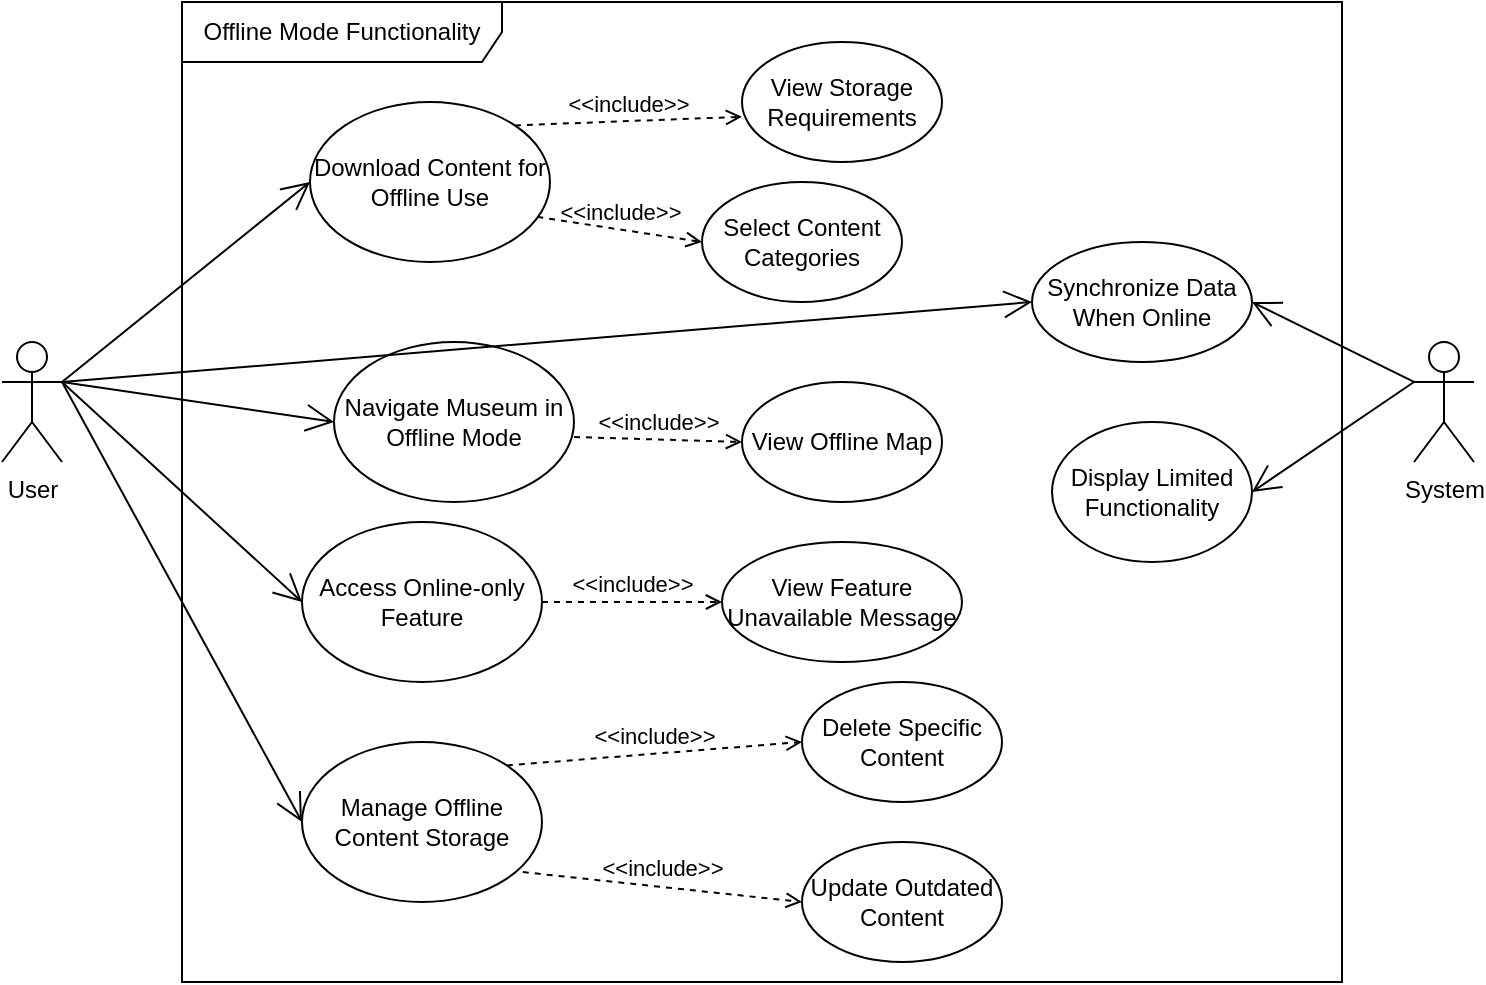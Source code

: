 <mxfile version="26.1.1">
  <diagram id="C5RBs43oDa-KdzZeNtuy" name="Page-1">
    <mxGraphModel dx="1290" dy="557" grid="1" gridSize="10" guides="1" tooltips="1" connect="1" arrows="1" fold="1" page="1" pageScale="1" pageWidth="827" pageHeight="1169" math="0" shadow="0">
      <root>
        <mxCell id="WIyWlLk6GJQsqaUBKTNV-0" />
        <mxCell id="WIyWlLk6GJQsqaUBKTNV-1" parent="WIyWlLk6GJQsqaUBKTNV-0" />
        <mxCell id="lv9YnxyCzNiJ2VLWQXhp-0" value="Offline Mode Functionality" style="shape=umlFrame;whiteSpace=wrap;html=1;pointerEvents=0;recursiveResize=0;container=1;collapsible=0;width=160;" parent="WIyWlLk6GJQsqaUBKTNV-1" vertex="1">
          <mxGeometry x="230" y="150" width="580" height="490" as="geometry" />
        </mxCell>
        <mxCell id="lv9YnxyCzNiJ2VLWQXhp-1" value="Download Content for Offline Use" style="ellipse;whiteSpace=wrap;html=1;" parent="lv9YnxyCzNiJ2VLWQXhp-0" vertex="1">
          <mxGeometry x="64" y="50" width="120" height="80" as="geometry" />
        </mxCell>
        <mxCell id="lv9YnxyCzNiJ2VLWQXhp-2" value="View Storage Requirements" style="ellipse;whiteSpace=wrap;html=1;" parent="lv9YnxyCzNiJ2VLWQXhp-0" vertex="1">
          <mxGeometry x="280" y="20" width="100" height="60" as="geometry" />
        </mxCell>
        <mxCell id="lv9YnxyCzNiJ2VLWQXhp-3" value="Select Content Categories" style="ellipse;whiteSpace=wrap;html=1;" parent="lv9YnxyCzNiJ2VLWQXhp-0" vertex="1">
          <mxGeometry x="260" y="90" width="100" height="60" as="geometry" />
        </mxCell>
        <mxCell id="lv9YnxyCzNiJ2VLWQXhp-4" value="Navigate Museum in Offline Mode" style="ellipse;whiteSpace=wrap;html=1;" parent="lv9YnxyCzNiJ2VLWQXhp-0" vertex="1">
          <mxGeometry x="76" y="170" width="120" height="80" as="geometry" />
        </mxCell>
        <mxCell id="lv9YnxyCzNiJ2VLWQXhp-5" value="View Offline Map" style="ellipse;whiteSpace=wrap;html=1;" parent="lv9YnxyCzNiJ2VLWQXhp-0" vertex="1">
          <mxGeometry x="280" y="190" width="100" height="60" as="geometry" />
        </mxCell>
        <mxCell id="lv9YnxyCzNiJ2VLWQXhp-6" value="Access Online-only Feature" style="ellipse;whiteSpace=wrap;html=1;" parent="lv9YnxyCzNiJ2VLWQXhp-0" vertex="1">
          <mxGeometry x="60" y="260" width="120" height="80" as="geometry" />
        </mxCell>
        <mxCell id="lv9YnxyCzNiJ2VLWQXhp-7" value="View Feature Unavailable Message" style="ellipse;whiteSpace=wrap;html=1;" parent="lv9YnxyCzNiJ2VLWQXhp-0" vertex="1">
          <mxGeometry x="270" y="270" width="120" height="60" as="geometry" />
        </mxCell>
        <mxCell id="lv9YnxyCzNiJ2VLWQXhp-8" value="Synchronize Data When Online" style="ellipse;whiteSpace=wrap;html=1;" parent="lv9YnxyCzNiJ2VLWQXhp-0" vertex="1">
          <mxGeometry x="425" y="120" width="110" height="60" as="geometry" />
        </mxCell>
        <mxCell id="lv9YnxyCzNiJ2VLWQXhp-10" value="Manage Offline Content Storage" style="ellipse;whiteSpace=wrap;html=1;" parent="lv9YnxyCzNiJ2VLWQXhp-0" vertex="1">
          <mxGeometry x="60" y="370" width="120" height="80" as="geometry" />
        </mxCell>
        <mxCell id="lv9YnxyCzNiJ2VLWQXhp-11" value="Delete Specific Content" style="ellipse;whiteSpace=wrap;html=1;" parent="lv9YnxyCzNiJ2VLWQXhp-0" vertex="1">
          <mxGeometry x="310" y="340" width="100" height="60" as="geometry" />
        </mxCell>
        <mxCell id="lv9YnxyCzNiJ2VLWQXhp-12" value="Update Outdated Content" style="ellipse;whiteSpace=wrap;html=1;" parent="lv9YnxyCzNiJ2VLWQXhp-0" vertex="1">
          <mxGeometry x="310" y="420" width="100" height="60" as="geometry" />
        </mxCell>
        <mxCell id="lv9YnxyCzNiJ2VLWQXhp-13" value="Display Limited Functionality" style="ellipse;whiteSpace=wrap;html=1;" parent="lv9YnxyCzNiJ2VLWQXhp-0" vertex="1">
          <mxGeometry x="435" y="210" width="100" height="70" as="geometry" />
        </mxCell>
        <mxCell id="T8xEX9JWnPnyw04taqtV-0" value="&amp;lt;&amp;lt;include&amp;gt;&amp;gt;" style="html=1;verticalAlign=bottom;labelBackgroundColor=none;endArrow=open;endFill=0;dashed=1;rounded=0;entryX=0;entryY=0.623;entryDx=0;entryDy=0;entryPerimeter=0;exitX=1;exitY=0;exitDx=0;exitDy=0;" edge="1" parent="lv9YnxyCzNiJ2VLWQXhp-0" source="lv9YnxyCzNiJ2VLWQXhp-1" target="lv9YnxyCzNiJ2VLWQXhp-2">
          <mxGeometry width="160" relative="1" as="geometry">
            <mxPoint x="190" y="40" as="sourcePoint" />
            <mxPoint x="350" y="40" as="targetPoint" />
          </mxGeometry>
        </mxCell>
        <mxCell id="T8xEX9JWnPnyw04taqtV-1" value="&amp;lt;&amp;lt;include&amp;gt;&amp;gt;" style="html=1;verticalAlign=bottom;labelBackgroundColor=none;endArrow=open;endFill=0;dashed=1;rounded=0;entryX=0;entryY=0.5;entryDx=0;entryDy=0;exitX=0.947;exitY=0.718;exitDx=0;exitDy=0;exitPerimeter=0;" edge="1" parent="lv9YnxyCzNiJ2VLWQXhp-0" source="lv9YnxyCzNiJ2VLWQXhp-1" target="lv9YnxyCzNiJ2VLWQXhp-3">
          <mxGeometry width="160" relative="1" as="geometry">
            <mxPoint x="196" y="100" as="sourcePoint" />
            <mxPoint x="298" y="105" as="targetPoint" />
          </mxGeometry>
        </mxCell>
        <mxCell id="T8xEX9JWnPnyw04taqtV-3" value="&amp;lt;&amp;lt;include&amp;gt;&amp;gt;" style="html=1;verticalAlign=bottom;labelBackgroundColor=none;endArrow=open;endFill=0;dashed=1;rounded=0;entryX=0;entryY=0.5;entryDx=0;entryDy=0;exitX=1;exitY=0;exitDx=0;exitDy=0;" edge="1" parent="lv9YnxyCzNiJ2VLWQXhp-0" target="lv9YnxyCzNiJ2VLWQXhp-5">
          <mxGeometry width="160" relative="1" as="geometry">
            <mxPoint x="196" y="217.5" as="sourcePoint" />
            <mxPoint x="298" y="222.5" as="targetPoint" />
          </mxGeometry>
        </mxCell>
        <mxCell id="T8xEX9JWnPnyw04taqtV-4" value="&amp;lt;&amp;lt;include&amp;gt;&amp;gt;" style="html=1;verticalAlign=bottom;labelBackgroundColor=none;endArrow=open;endFill=0;dashed=1;rounded=0;entryX=0;entryY=0.5;entryDx=0;entryDy=0;exitX=1;exitY=0.5;exitDx=0;exitDy=0;" edge="1" parent="lv9YnxyCzNiJ2VLWQXhp-0" source="lv9YnxyCzNiJ2VLWQXhp-6" target="lv9YnxyCzNiJ2VLWQXhp-7">
          <mxGeometry width="160" relative="1" as="geometry">
            <mxPoint x="180" y="310" as="sourcePoint" />
            <mxPoint x="282" y="315" as="targetPoint" />
          </mxGeometry>
        </mxCell>
        <mxCell id="T8xEX9JWnPnyw04taqtV-5" value="&amp;lt;&amp;lt;include&amp;gt;&amp;gt;" style="html=1;verticalAlign=bottom;labelBackgroundColor=none;endArrow=open;endFill=0;dashed=1;rounded=0;entryX=0;entryY=0.5;entryDx=0;entryDy=0;exitX=1;exitY=0;exitDx=0;exitDy=0;" edge="1" parent="lv9YnxyCzNiJ2VLWQXhp-0" source="lv9YnxyCzNiJ2VLWQXhp-10" target="lv9YnxyCzNiJ2VLWQXhp-11">
          <mxGeometry width="160" relative="1" as="geometry">
            <mxPoint x="180" y="400" as="sourcePoint" />
            <mxPoint x="282" y="405" as="targetPoint" />
          </mxGeometry>
        </mxCell>
        <mxCell id="T8xEX9JWnPnyw04taqtV-6" value="&amp;lt;&amp;lt;include&amp;gt;&amp;gt;" style="html=1;verticalAlign=bottom;labelBackgroundColor=none;endArrow=open;endFill=0;dashed=1;rounded=0;entryX=0;entryY=0.5;entryDx=0;entryDy=0;exitX=0.92;exitY=0.813;exitDx=0;exitDy=0;exitPerimeter=0;" edge="1" parent="lv9YnxyCzNiJ2VLWQXhp-0" source="lv9YnxyCzNiJ2VLWQXhp-10" target="lv9YnxyCzNiJ2VLWQXhp-12">
          <mxGeometry width="160" relative="1" as="geometry">
            <mxPoint x="184" y="430" as="sourcePoint" />
            <mxPoint x="286" y="435" as="targetPoint" />
          </mxGeometry>
        </mxCell>
        <mxCell id="lv9YnxyCzNiJ2VLWQXhp-14" value="User" style="shape=umlActor;verticalLabelPosition=bottom;verticalAlign=top;html=1;" parent="WIyWlLk6GJQsqaUBKTNV-1" vertex="1">
          <mxGeometry x="140" y="320" width="30" height="60" as="geometry" />
        </mxCell>
        <mxCell id="lv9YnxyCzNiJ2VLWQXhp-15" value="System" style="shape=umlActor;verticalLabelPosition=bottom;verticalAlign=top;html=1;" parent="WIyWlLk6GJQsqaUBKTNV-1" vertex="1">
          <mxGeometry x="846" y="320" width="30" height="60" as="geometry" />
        </mxCell>
        <mxCell id="lv9YnxyCzNiJ2VLWQXhp-16" value="" style="endArrow=open;endFill=1;endSize=12;html=1;rounded=0;exitX=1;exitY=0.333;exitDx=0;exitDy=0;exitPerimeter=0;entryX=0;entryY=0.5;entryDx=0;entryDy=0;" parent="WIyWlLk6GJQsqaUBKTNV-1" source="lv9YnxyCzNiJ2VLWQXhp-14" target="lv9YnxyCzNiJ2VLWQXhp-1" edge="1">
          <mxGeometry width="160" relative="1" as="geometry">
            <mxPoint x="436" y="300" as="sourcePoint" />
            <mxPoint x="596" y="300" as="targetPoint" />
          </mxGeometry>
        </mxCell>
        <mxCell id="lv9YnxyCzNiJ2VLWQXhp-17" value="" style="endArrow=open;endFill=1;endSize=12;html=1;rounded=0;exitX=1;exitY=0.333;exitDx=0;exitDy=0;exitPerimeter=0;entryX=0;entryY=0.5;entryDx=0;entryDy=0;" parent="WIyWlLk6GJQsqaUBKTNV-1" source="lv9YnxyCzNiJ2VLWQXhp-14" target="lv9YnxyCzNiJ2VLWQXhp-4" edge="1">
          <mxGeometry width="160" relative="1" as="geometry">
            <mxPoint x="210" y="330" as="sourcePoint" />
            <mxPoint x="316" y="230" as="targetPoint" />
          </mxGeometry>
        </mxCell>
        <mxCell id="lv9YnxyCzNiJ2VLWQXhp-18" value="" style="endArrow=open;endFill=1;endSize=12;html=1;rounded=0;exitX=1;exitY=0.333;exitDx=0;exitDy=0;exitPerimeter=0;entryX=0;entryY=0.5;entryDx=0;entryDy=0;" parent="WIyWlLk6GJQsqaUBKTNV-1" source="lv9YnxyCzNiJ2VLWQXhp-14" target="lv9YnxyCzNiJ2VLWQXhp-6" edge="1">
          <mxGeometry width="160" relative="1" as="geometry">
            <mxPoint x="220" y="340" as="sourcePoint" />
            <mxPoint x="326" y="340" as="targetPoint" />
          </mxGeometry>
        </mxCell>
        <mxCell id="lv9YnxyCzNiJ2VLWQXhp-19" value="" style="endArrow=open;endFill=1;endSize=12;html=1;rounded=0;exitX=1;exitY=0.333;exitDx=0;exitDy=0;exitPerimeter=0;entryX=0;entryY=0.5;entryDx=0;entryDy=0;" parent="WIyWlLk6GJQsqaUBKTNV-1" source="lv9YnxyCzNiJ2VLWQXhp-14" target="lv9YnxyCzNiJ2VLWQXhp-10" edge="1">
          <mxGeometry width="160" relative="1" as="geometry">
            <mxPoint x="230" y="350" as="sourcePoint" />
            <mxPoint x="336" y="450" as="targetPoint" />
          </mxGeometry>
        </mxCell>
        <mxCell id="lv9YnxyCzNiJ2VLWQXhp-27" value="" style="endArrow=open;endFill=1;endSize=12;html=1;rounded=0;exitX=0;exitY=0.333;exitDx=0;exitDy=0;exitPerimeter=0;entryX=1;entryY=0.5;entryDx=0;entryDy=0;" parent="WIyWlLk6GJQsqaUBKTNV-1" source="lv9YnxyCzNiJ2VLWQXhp-15" target="lv9YnxyCzNiJ2VLWQXhp-8" edge="1">
          <mxGeometry width="160" relative="1" as="geometry">
            <mxPoint x="856" y="330" as="sourcePoint" />
            <mxPoint x="710" y="230" as="targetPoint" />
          </mxGeometry>
        </mxCell>
        <mxCell id="lv9YnxyCzNiJ2VLWQXhp-28" value="" style="endArrow=open;endFill=1;endSize=12;html=1;rounded=0;exitX=0;exitY=0.333;exitDx=0;exitDy=0;exitPerimeter=0;entryX=1;entryY=0.5;entryDx=0;entryDy=0;" parent="WIyWlLk6GJQsqaUBKTNV-1" source="lv9YnxyCzNiJ2VLWQXhp-15" target="lv9YnxyCzNiJ2VLWQXhp-13" edge="1">
          <mxGeometry width="160" relative="1" as="geometry">
            <mxPoint x="856" y="330" as="sourcePoint" />
            <mxPoint x="710" y="330" as="targetPoint" />
          </mxGeometry>
        </mxCell>
        <mxCell id="lv9YnxyCzNiJ2VLWQXhp-29" value="" style="endArrow=open;endFill=1;endSize=12;html=1;rounded=0;exitX=1;exitY=0.333;exitDx=0;exitDy=0;exitPerimeter=0;entryX=0;entryY=0.5;entryDx=0;entryDy=0;" parent="WIyWlLk6GJQsqaUBKTNV-1" source="lv9YnxyCzNiJ2VLWQXhp-14" target="lv9YnxyCzNiJ2VLWQXhp-8" edge="1">
          <mxGeometry width="160" relative="1" as="geometry">
            <mxPoint x="210" y="330" as="sourcePoint" />
            <mxPoint x="596" y="300" as="targetPoint" />
          </mxGeometry>
        </mxCell>
      </root>
    </mxGraphModel>
  </diagram>
</mxfile>
